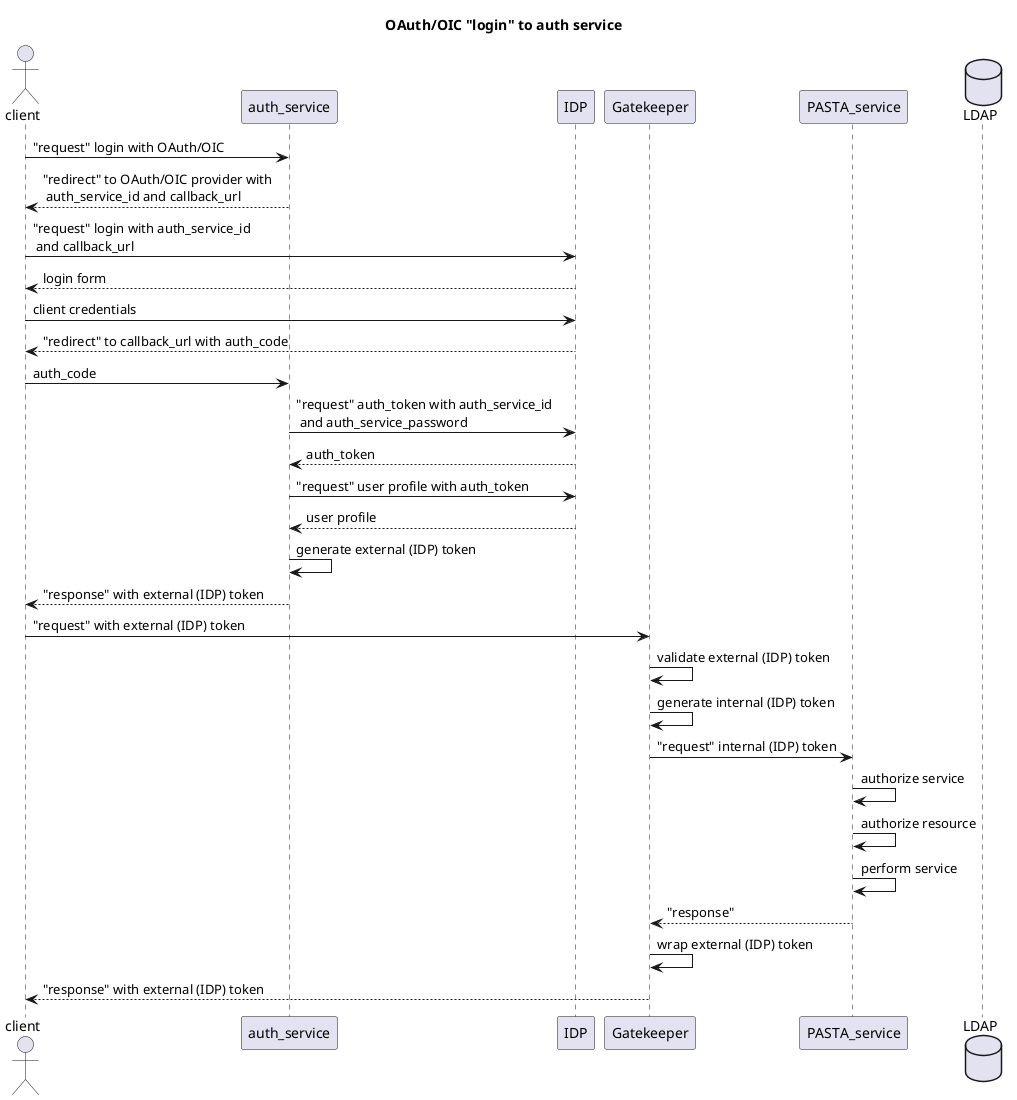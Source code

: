 @startuml
actor client
participant auth_service
participant IDP
participant Gatekeeper
participant PASTA_service
database LDAP

title OAuth/OIC "login" to auth service

client->auth_service: "request" login with OAuth/OIC
client<--auth_service: "redirect" to OAuth/OIC provider with   \n auth_service_id and callback_url
client->IDP: "request" login with auth_service_id \n and callback_url
client<--IDP: login form
client->IDP: client credentials
client<--IDP: "redirect" to callback_url with auth_code
client->auth_service: auth_code
auth_service->IDP: "request" auth_token with auth_service_id  \n and auth_service_password
auth_service<--IDP: auth_token
auth_service->IDP: "request" user profile with auth_token
auth_service<--IDP: user profile
auth_service->auth_service: generate external (IDP) token
client<--auth_service: "response" with external (IDP) token
client->Gatekeeper: "request" with external (IDP) token
Gatekeeper->Gatekeeper: validate external (IDP) token
Gatekeeper->Gatekeeper: generate internal (IDP) token
Gatekeeper->PASTA_service: "request" internal (IDP) token
PASTA_service->PASTA_service: authorize service
PASTA_service->PASTA_service: authorize resource
PASTA_service->PASTA_service: perform service
Gatekeeper<--PASTA_service: "response"
Gatekeeper->Gatekeeper: wrap external (IDP) token
client<--Gatekeeper: "response" with external (IDP) token

@enduml